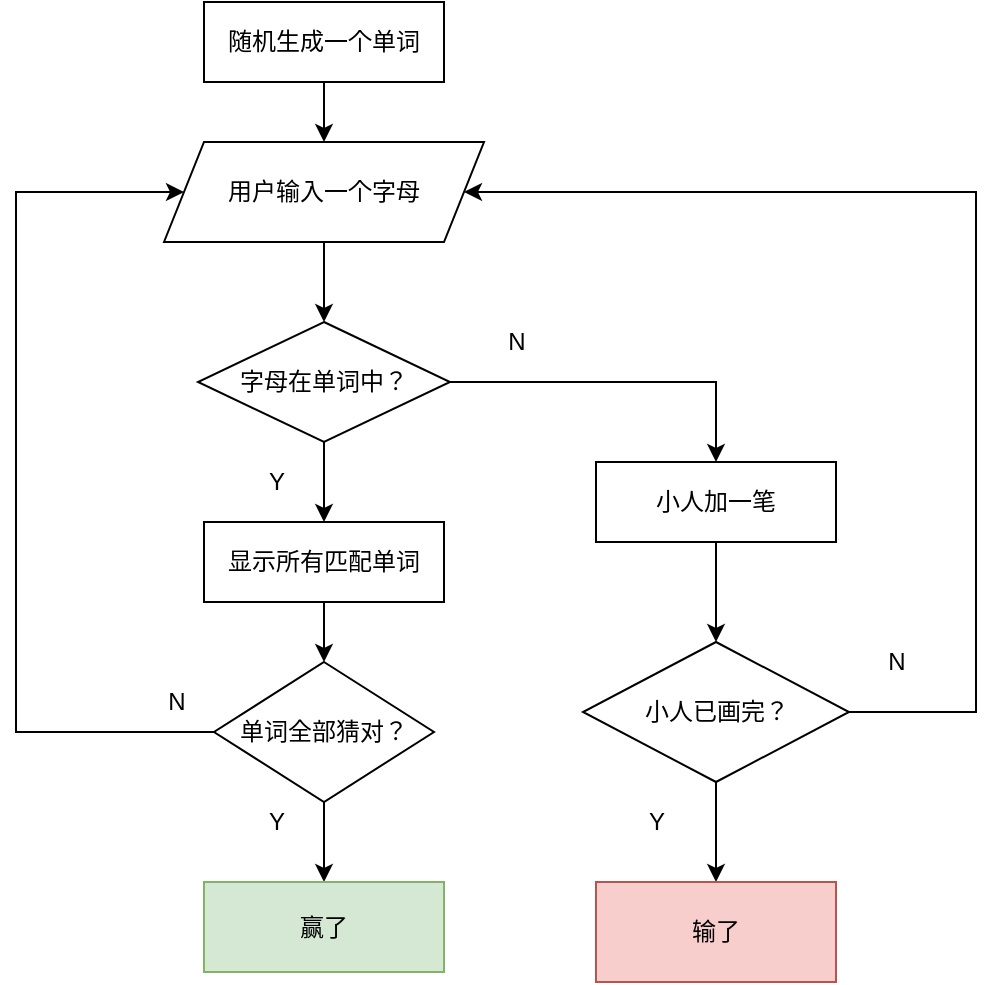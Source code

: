<mxfile version="14.7.2" type="device"><diagram id="8ClnM8w6XnXECZ8I2j9I" name="Page-1"><mxGraphModel dx="1422" dy="762" grid="1" gridSize="10" guides="1" tooltips="1" connect="1" arrows="1" fold="1" page="1" pageScale="1" pageWidth="827" pageHeight="1169" math="0" shadow="0"><root><mxCell id="0"/><mxCell id="1" parent="0"/><mxCell id="4bXXhOJJ0bR0B4FasTM6-3" value="" style="edgeStyle=orthogonalEdgeStyle;rounded=0;orthogonalLoop=1;jettySize=auto;html=1;" edge="1" parent="1" source="4bXXhOJJ0bR0B4FasTM6-1"><mxGeometry relative="1" as="geometry"><mxPoint x="354" y="120" as="targetPoint"/></mxGeometry></mxCell><mxCell id="4bXXhOJJ0bR0B4FasTM6-1" value="随机生成一个单词" style="rounded=0;whiteSpace=wrap;html=1;" vertex="1" parent="1"><mxGeometry x="294" y="50" width="120" height="40" as="geometry"/></mxCell><mxCell id="4bXXhOJJ0bR0B4FasTM6-7" value="" style="edgeStyle=orthogonalEdgeStyle;rounded=0;orthogonalLoop=1;jettySize=auto;html=1;" edge="1" parent="1" source="4bXXhOJJ0bR0B4FasTM6-4" target="4bXXhOJJ0bR0B4FasTM6-6"><mxGeometry relative="1" as="geometry"/></mxCell><mxCell id="4bXXhOJJ0bR0B4FasTM6-4" value="用户输入一个字母" style="shape=parallelogram;perimeter=parallelogramPerimeter;whiteSpace=wrap;html=1;fixedSize=1;" vertex="1" parent="1"><mxGeometry x="274" y="120" width="160" height="50" as="geometry"/></mxCell><mxCell id="4bXXhOJJ0bR0B4FasTM6-10" value="" style="edgeStyle=orthogonalEdgeStyle;rounded=0;orthogonalLoop=1;jettySize=auto;html=1;" edge="1" parent="1" source="4bXXhOJJ0bR0B4FasTM6-6" target="4bXXhOJJ0bR0B4FasTM6-9"><mxGeometry relative="1" as="geometry"/></mxCell><mxCell id="4bXXhOJJ0bR0B4FasTM6-13" value="" style="edgeStyle=orthogonalEdgeStyle;rounded=0;orthogonalLoop=1;jettySize=auto;html=1;" edge="1" parent="1" source="4bXXhOJJ0bR0B4FasTM6-6" target="4bXXhOJJ0bR0B4FasTM6-12"><mxGeometry relative="1" as="geometry"/></mxCell><mxCell id="4bXXhOJJ0bR0B4FasTM6-6" value="字母在单词中？" style="rhombus;whiteSpace=wrap;html=1;" vertex="1" parent="1"><mxGeometry x="291" y="210" width="126" height="60" as="geometry"/></mxCell><mxCell id="4bXXhOJJ0bR0B4FasTM6-24" style="edgeStyle=orthogonalEdgeStyle;rounded=0;orthogonalLoop=1;jettySize=auto;html=1;entryX=0;entryY=0.5;entryDx=0;entryDy=0;exitX=0;exitY=0.5;exitDx=0;exitDy=0;" edge="1" parent="1" source="4bXXhOJJ0bR0B4FasTM6-25" target="4bXXhOJJ0bR0B4FasTM6-4"><mxGeometry relative="1" as="geometry"><mxPoint x="294" y="420" as="sourcePoint"/><Array as="points"><mxPoint x="200" y="415"/><mxPoint x="200" y="145"/></Array></mxGeometry></mxCell><mxCell id="4bXXhOJJ0bR0B4FasTM6-26" value="" style="edgeStyle=orthogonalEdgeStyle;rounded=0;orthogonalLoop=1;jettySize=auto;html=1;" edge="1" parent="1" source="4bXXhOJJ0bR0B4FasTM6-9" target="4bXXhOJJ0bR0B4FasTM6-25"><mxGeometry relative="1" as="geometry"/></mxCell><mxCell id="4bXXhOJJ0bR0B4FasTM6-9" value="显示所有匹配单词" style="whiteSpace=wrap;html=1;" vertex="1" parent="1"><mxGeometry x="294" y="310" width="120" height="40" as="geometry"/></mxCell><mxCell id="4bXXhOJJ0bR0B4FasTM6-11" value="Y" style="text;html=1;align=center;verticalAlign=middle;resizable=0;points=[];autosize=1;strokeColor=none;" vertex="1" parent="1"><mxGeometry x="320" y="280" width="20" height="20" as="geometry"/></mxCell><mxCell id="4bXXhOJJ0bR0B4FasTM6-18" value="" style="edgeStyle=orthogonalEdgeStyle;rounded=0;orthogonalLoop=1;jettySize=auto;html=1;" edge="1" parent="1" source="4bXXhOJJ0bR0B4FasTM6-12" target="4bXXhOJJ0bR0B4FasTM6-17"><mxGeometry relative="1" as="geometry"/></mxCell><mxCell id="4bXXhOJJ0bR0B4FasTM6-12" value="小人加一笔" style="whiteSpace=wrap;html=1;" vertex="1" parent="1"><mxGeometry x="490" y="280" width="120" height="40" as="geometry"/></mxCell><mxCell id="4bXXhOJJ0bR0B4FasTM6-15" value="N" style="text;html=1;align=center;verticalAlign=middle;resizable=0;points=[];autosize=1;strokeColor=none;" vertex="1" parent="1"><mxGeometry x="440" y="210" width="20" height="20" as="geometry"/></mxCell><mxCell id="4bXXhOJJ0bR0B4FasTM6-20" value="" style="edgeStyle=orthogonalEdgeStyle;rounded=0;orthogonalLoop=1;jettySize=auto;html=1;" edge="1" parent="1" source="4bXXhOJJ0bR0B4FasTM6-17" target="4bXXhOJJ0bR0B4FasTM6-19"><mxGeometry relative="1" as="geometry"/></mxCell><mxCell id="4bXXhOJJ0bR0B4FasTM6-22" style="edgeStyle=orthogonalEdgeStyle;rounded=0;orthogonalLoop=1;jettySize=auto;html=1;entryX=1;entryY=0.5;entryDx=0;entryDy=0;" edge="1" parent="1" source="4bXXhOJJ0bR0B4FasTM6-17" target="4bXXhOJJ0bR0B4FasTM6-4"><mxGeometry relative="1" as="geometry"><Array as="points"><mxPoint x="680" y="405"/><mxPoint x="680" y="145"/></Array></mxGeometry></mxCell><mxCell id="4bXXhOJJ0bR0B4FasTM6-17" value="小人已画完？" style="rhombus;whiteSpace=wrap;html=1;" vertex="1" parent="1"><mxGeometry x="483.5" y="370" width="133" height="70" as="geometry"/></mxCell><mxCell id="4bXXhOJJ0bR0B4FasTM6-19" value="输了" style="whiteSpace=wrap;html=1;fillColor=#f8cecc;strokeColor=#b85450;" vertex="1" parent="1"><mxGeometry x="490" y="490" width="120" height="50" as="geometry"/></mxCell><mxCell id="4bXXhOJJ0bR0B4FasTM6-21" value="Y" style="text;html=1;align=center;verticalAlign=middle;resizable=0;points=[];autosize=1;strokeColor=none;" vertex="1" parent="1"><mxGeometry x="510" y="450" width="20" height="20" as="geometry"/></mxCell><mxCell id="4bXXhOJJ0bR0B4FasTM6-23" value="N" style="text;html=1;align=center;verticalAlign=middle;resizable=0;points=[];autosize=1;strokeColor=none;" vertex="1" parent="1"><mxGeometry x="630" y="370" width="20" height="20" as="geometry"/></mxCell><mxCell id="4bXXhOJJ0bR0B4FasTM6-28" value="" style="edgeStyle=orthogonalEdgeStyle;rounded=0;orthogonalLoop=1;jettySize=auto;html=1;" edge="1" parent="1" source="4bXXhOJJ0bR0B4FasTM6-25" target="4bXXhOJJ0bR0B4FasTM6-27"><mxGeometry relative="1" as="geometry"/></mxCell><mxCell id="4bXXhOJJ0bR0B4FasTM6-25" value="单词全部猜对？" style="rhombus;whiteSpace=wrap;html=1;" vertex="1" parent="1"><mxGeometry x="299" y="380" width="110" height="70" as="geometry"/></mxCell><mxCell id="4bXXhOJJ0bR0B4FasTM6-27" value="赢了" style="whiteSpace=wrap;html=1;fillColor=#d5e8d4;strokeColor=#82b366;" vertex="1" parent="1"><mxGeometry x="294" y="490" width="120" height="45" as="geometry"/></mxCell><mxCell id="4bXXhOJJ0bR0B4FasTM6-29" value="Y" style="text;html=1;align=center;verticalAlign=middle;resizable=0;points=[];autosize=1;strokeColor=none;" vertex="1" parent="1"><mxGeometry x="320" y="450" width="20" height="20" as="geometry"/></mxCell><mxCell id="4bXXhOJJ0bR0B4FasTM6-30" value="N" style="text;html=1;align=center;verticalAlign=middle;resizable=0;points=[];autosize=1;strokeColor=none;" vertex="1" parent="1"><mxGeometry x="270" y="390" width="20" height="20" as="geometry"/></mxCell></root></mxGraphModel></diagram></mxfile>